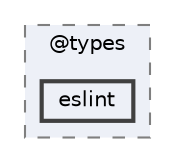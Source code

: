 digraph "pkiclassroomrescheduler/src/main/frontend/node_modules/@types/eslint"
{
 // LATEX_PDF_SIZE
  bgcolor="transparent";
  edge [fontname=Helvetica,fontsize=10,labelfontname=Helvetica,labelfontsize=10];
  node [fontname=Helvetica,fontsize=10,shape=box,height=0.2,width=0.4];
  compound=true
  subgraph clusterdir_4e994157bc6d0b5f80f6b9b3b1e8b410 {
    graph [ bgcolor="#edf0f7", pencolor="grey50", label="@types", fontname=Helvetica,fontsize=10 style="filled,dashed", URL="dir_4e994157bc6d0b5f80f6b9b3b1e8b410.html",tooltip=""]
  dir_1b53e4f51d3c9c3cc97f9ca1fd82448b [label="eslint", fillcolor="#edf0f7", color="grey25", style="filled,bold", URL="dir_1b53e4f51d3c9c3cc97f9ca1fd82448b.html",tooltip=""];
  }
}
